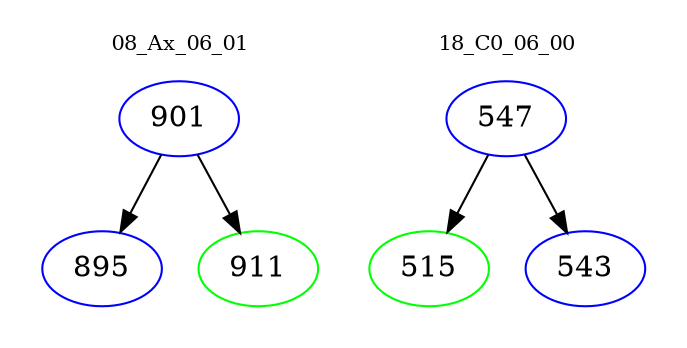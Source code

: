 digraph{
subgraph cluster_0 {
color = white
label = "08_Ax_06_01";
fontsize=10;
T0_901 [label="901", color="blue"]
T0_901 -> T0_895 [color="black"]
T0_895 [label="895", color="blue"]
T0_901 -> T0_911 [color="black"]
T0_911 [label="911", color="green"]
}
subgraph cluster_1 {
color = white
label = "18_C0_06_00";
fontsize=10;
T1_547 [label="547", color="blue"]
T1_547 -> T1_515 [color="black"]
T1_515 [label="515", color="green"]
T1_547 -> T1_543 [color="black"]
T1_543 [label="543", color="blue"]
}
}
